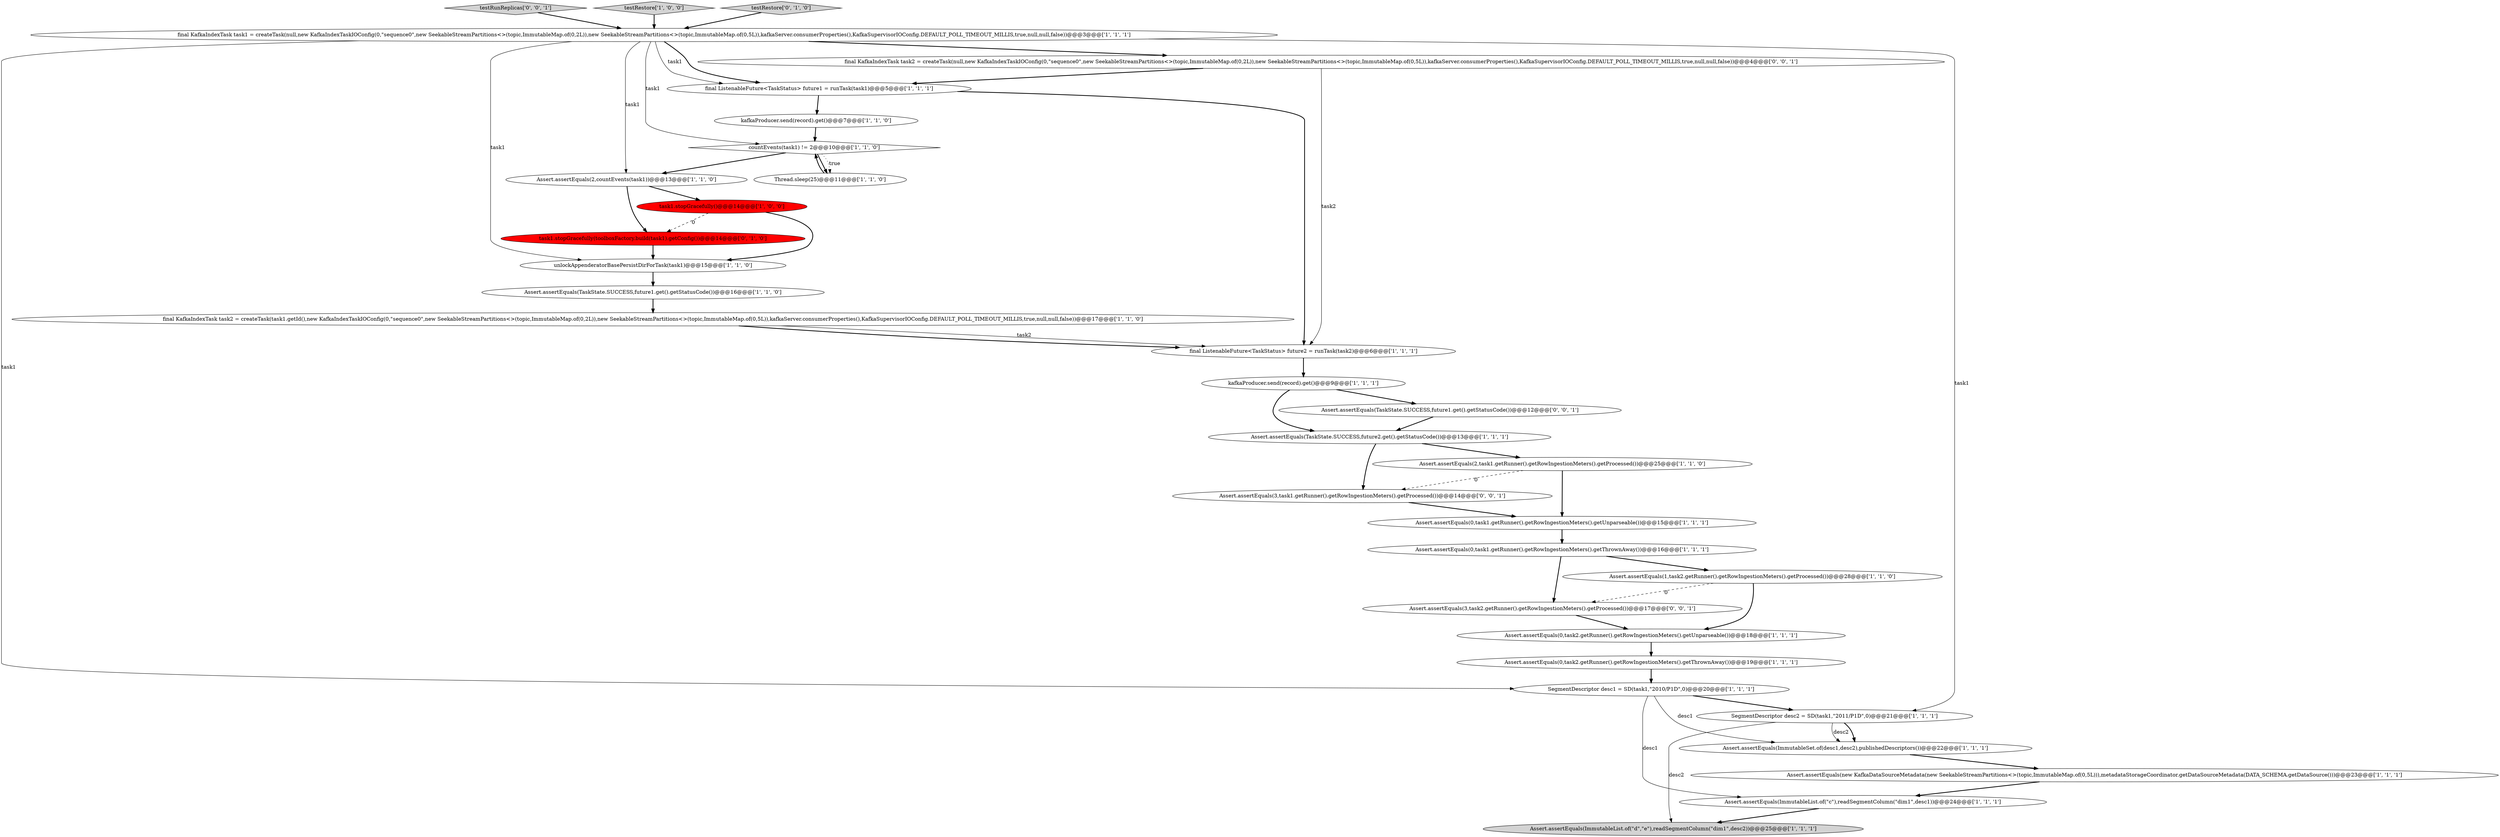 digraph {
11 [style = filled, label = "Assert.assertEquals(ImmutableSet.of(desc1,desc2),publishedDescriptors())@@@22@@@['1', '1', '1']", fillcolor = white, shape = ellipse image = "AAA0AAABBB1BBB"];
1 [style = filled, label = "Assert.assertEquals(ImmutableList.of(\"c\"),readSegmentColumn(\"dim1\",desc1))@@@24@@@['1', '1', '1']", fillcolor = white, shape = ellipse image = "AAA0AAABBB1BBB"];
23 [style = filled, label = "final ListenableFuture<TaskStatus> future1 = runTask(task1)@@@5@@@['1', '1', '1']", fillcolor = white, shape = ellipse image = "AAA0AAABBB1BBB"];
28 [style = filled, label = "testRunReplicas['0', '0', '1']", fillcolor = lightgray, shape = diamond image = "AAA0AAABBB3BBB"];
8 [style = filled, label = "Assert.assertEquals(ImmutableList.of(\"d\",\"e\"),readSegmentColumn(\"dim1\",desc2))@@@25@@@['1', '1', '1']", fillcolor = lightgray, shape = ellipse image = "AAA0AAABBB1BBB"];
14 [style = filled, label = "final ListenableFuture<TaskStatus> future2 = runTask(task2)@@@6@@@['1', '1', '1']", fillcolor = white, shape = ellipse image = "AAA0AAABBB1BBB"];
7 [style = filled, label = "final KafkaIndexTask task1 = createTask(null,new KafkaIndexTaskIOConfig(0,\"sequence0\",new SeekableStreamPartitions<>(topic,ImmutableMap.of(0,2L)),new SeekableStreamPartitions<>(topic,ImmutableMap.of(0,5L)),kafkaServer.consumerProperties(),KafkaSupervisorIOConfig.DEFAULT_POLL_TIMEOUT_MILLIS,true,null,null,false))@@@3@@@['1', '1', '1']", fillcolor = white, shape = ellipse image = "AAA0AAABBB1BBB"];
5 [style = filled, label = "Assert.assertEquals(2,task1.getRunner().getRowIngestionMeters().getProcessed())@@@25@@@['1', '1', '0']", fillcolor = white, shape = ellipse image = "AAA0AAABBB1BBB"];
6 [style = filled, label = "Assert.assertEquals(TaskState.SUCCESS,future1.get().getStatusCode())@@@16@@@['1', '1', '0']", fillcolor = white, shape = ellipse image = "AAA0AAABBB1BBB"];
20 [style = filled, label = "kafkaProducer.send(record).get()@@@7@@@['1', '1', '0']", fillcolor = white, shape = ellipse image = "AAA0AAABBB1BBB"];
2 [style = filled, label = "final KafkaIndexTask task2 = createTask(task1.getId(),new KafkaIndexTaskIOConfig(0,\"sequence0\",new SeekableStreamPartitions<>(topic,ImmutableMap.of(0,2L)),new SeekableStreamPartitions<>(topic,ImmutableMap.of(0,5L)),kafkaServer.consumerProperties(),KafkaSupervisorIOConfig.DEFAULT_POLL_TIMEOUT_MILLIS,true,null,null,false))@@@17@@@['1', '1', '0']", fillcolor = white, shape = ellipse image = "AAA0AAABBB1BBB"];
9 [style = filled, label = "Assert.assertEquals(1,task2.getRunner().getRowIngestionMeters().getProcessed())@@@28@@@['1', '1', '0']", fillcolor = white, shape = ellipse image = "AAA0AAABBB1BBB"];
30 [style = filled, label = "Assert.assertEquals(TaskState.SUCCESS,future1.get().getStatusCode())@@@12@@@['0', '0', '1']", fillcolor = white, shape = ellipse image = "AAA0AAABBB3BBB"];
16 [style = filled, label = "Assert.assertEquals(0,task2.getRunner().getRowIngestionMeters().getThrownAway())@@@19@@@['1', '1', '1']", fillcolor = white, shape = ellipse image = "AAA0AAABBB1BBB"];
29 [style = filled, label = "Assert.assertEquals(3,task2.getRunner().getRowIngestionMeters().getProcessed())@@@17@@@['0', '0', '1']", fillcolor = white, shape = ellipse image = "AAA0AAABBB3BBB"];
22 [style = filled, label = "Assert.assertEquals(0,task1.getRunner().getRowIngestionMeters().getUnparseable())@@@15@@@['1', '1', '1']", fillcolor = white, shape = ellipse image = "AAA0AAABBB1BBB"];
31 [style = filled, label = "final KafkaIndexTask task2 = createTask(null,new KafkaIndexTaskIOConfig(0,\"sequence0\",new SeekableStreamPartitions<>(topic,ImmutableMap.of(0,2L)),new SeekableStreamPartitions<>(topic,ImmutableMap.of(0,5L)),kafkaServer.consumerProperties(),KafkaSupervisorIOConfig.DEFAULT_POLL_TIMEOUT_MILLIS,true,null,null,false))@@@4@@@['0', '0', '1']", fillcolor = white, shape = ellipse image = "AAA0AAABBB3BBB"];
13 [style = filled, label = "Assert.assertEquals(0,task2.getRunner().getRowIngestionMeters().getUnparseable())@@@18@@@['1', '1', '1']", fillcolor = white, shape = ellipse image = "AAA0AAABBB1BBB"];
26 [style = filled, label = "task1.stopGracefully(toolboxFactory.build(task1).getConfig())@@@14@@@['0', '1', '0']", fillcolor = red, shape = ellipse image = "AAA1AAABBB2BBB"];
3 [style = filled, label = "testRestore['1', '0', '0']", fillcolor = lightgray, shape = diamond image = "AAA0AAABBB1BBB"];
12 [style = filled, label = "Assert.assertEquals(TaskState.SUCCESS,future2.get().getStatusCode())@@@13@@@['1', '1', '1']", fillcolor = white, shape = ellipse image = "AAA0AAABBB1BBB"];
25 [style = filled, label = "Assert.assertEquals(2,countEvents(task1))@@@13@@@['1', '1', '0']", fillcolor = white, shape = ellipse image = "AAA0AAABBB1BBB"];
19 [style = filled, label = "Assert.assertEquals(0,task1.getRunner().getRowIngestionMeters().getThrownAway())@@@16@@@['1', '1', '1']", fillcolor = white, shape = ellipse image = "AAA0AAABBB1BBB"];
21 [style = filled, label = "task1.stopGracefully()@@@14@@@['1', '0', '0']", fillcolor = red, shape = ellipse image = "AAA1AAABBB1BBB"];
24 [style = filled, label = "Thread.sleep(25)@@@11@@@['1', '1', '0']", fillcolor = white, shape = ellipse image = "AAA0AAABBB1BBB"];
4 [style = filled, label = "SegmentDescriptor desc2 = SD(task1,\"2011/P1D\",0)@@@21@@@['1', '1', '1']", fillcolor = white, shape = ellipse image = "AAA0AAABBB1BBB"];
17 [style = filled, label = "kafkaProducer.send(record).get()@@@9@@@['1', '1', '1']", fillcolor = white, shape = ellipse image = "AAA0AAABBB1BBB"];
0 [style = filled, label = "unlockAppenderatorBasePersistDirForTask(task1)@@@15@@@['1', '1', '0']", fillcolor = white, shape = ellipse image = "AAA0AAABBB1BBB"];
10 [style = filled, label = "Assert.assertEquals(new KafkaDataSourceMetadata(new SeekableStreamPartitions<>(topic,ImmutableMap.of(0,5L))),metadataStorageCoordinator.getDataSourceMetadata(DATA_SCHEMA.getDataSource()))@@@23@@@['1', '1', '1']", fillcolor = white, shape = ellipse image = "AAA0AAABBB1BBB"];
32 [style = filled, label = "Assert.assertEquals(3,task1.getRunner().getRowIngestionMeters().getProcessed())@@@14@@@['0', '0', '1']", fillcolor = white, shape = ellipse image = "AAA0AAABBB3BBB"];
27 [style = filled, label = "testRestore['0', '1', '0']", fillcolor = lightgray, shape = diamond image = "AAA0AAABBB2BBB"];
18 [style = filled, label = "countEvents(task1) != 2@@@10@@@['1', '1', '0']", fillcolor = white, shape = diamond image = "AAA0AAABBB1BBB"];
15 [style = filled, label = "SegmentDescriptor desc1 = SD(task1,\"2010/P1D\",0)@@@20@@@['1', '1', '1']", fillcolor = white, shape = ellipse image = "AAA0AAABBB1BBB"];
16->15 [style = bold, label=""];
31->14 [style = solid, label="task2"];
15->1 [style = solid, label="desc1"];
23->20 [style = bold, label=""];
18->24 [style = bold, label=""];
31->23 [style = bold, label=""];
1->8 [style = bold, label=""];
32->22 [style = bold, label=""];
12->5 [style = bold, label=""];
21->0 [style = bold, label=""];
22->19 [style = bold, label=""];
0->6 [style = bold, label=""];
19->29 [style = bold, label=""];
7->4 [style = solid, label="task1"];
18->24 [style = dotted, label="true"];
28->7 [style = bold, label=""];
12->32 [style = bold, label=""];
14->17 [style = bold, label=""];
17->30 [style = bold, label=""];
7->31 [style = bold, label=""];
7->15 [style = solid, label="task1"];
24->18 [style = bold, label=""];
7->25 [style = solid, label="task1"];
13->16 [style = bold, label=""];
29->13 [style = bold, label=""];
7->0 [style = solid, label="task1"];
6->2 [style = bold, label=""];
23->14 [style = bold, label=""];
20->18 [style = bold, label=""];
5->32 [style = dashed, label="0"];
26->0 [style = bold, label=""];
17->12 [style = bold, label=""];
30->12 [style = bold, label=""];
9->29 [style = dashed, label="0"];
19->9 [style = bold, label=""];
3->7 [style = bold, label=""];
21->26 [style = dashed, label="0"];
11->10 [style = bold, label=""];
7->23 [style = solid, label="task1"];
15->11 [style = solid, label="desc1"];
7->23 [style = bold, label=""];
2->14 [style = solid, label="task2"];
2->14 [style = bold, label=""];
25->26 [style = bold, label=""];
15->4 [style = bold, label=""];
27->7 [style = bold, label=""];
18->25 [style = bold, label=""];
7->18 [style = solid, label="task1"];
4->11 [style = bold, label=""];
10->1 [style = bold, label=""];
5->22 [style = bold, label=""];
4->8 [style = solid, label="desc2"];
25->21 [style = bold, label=""];
9->13 [style = bold, label=""];
4->11 [style = solid, label="desc2"];
}
